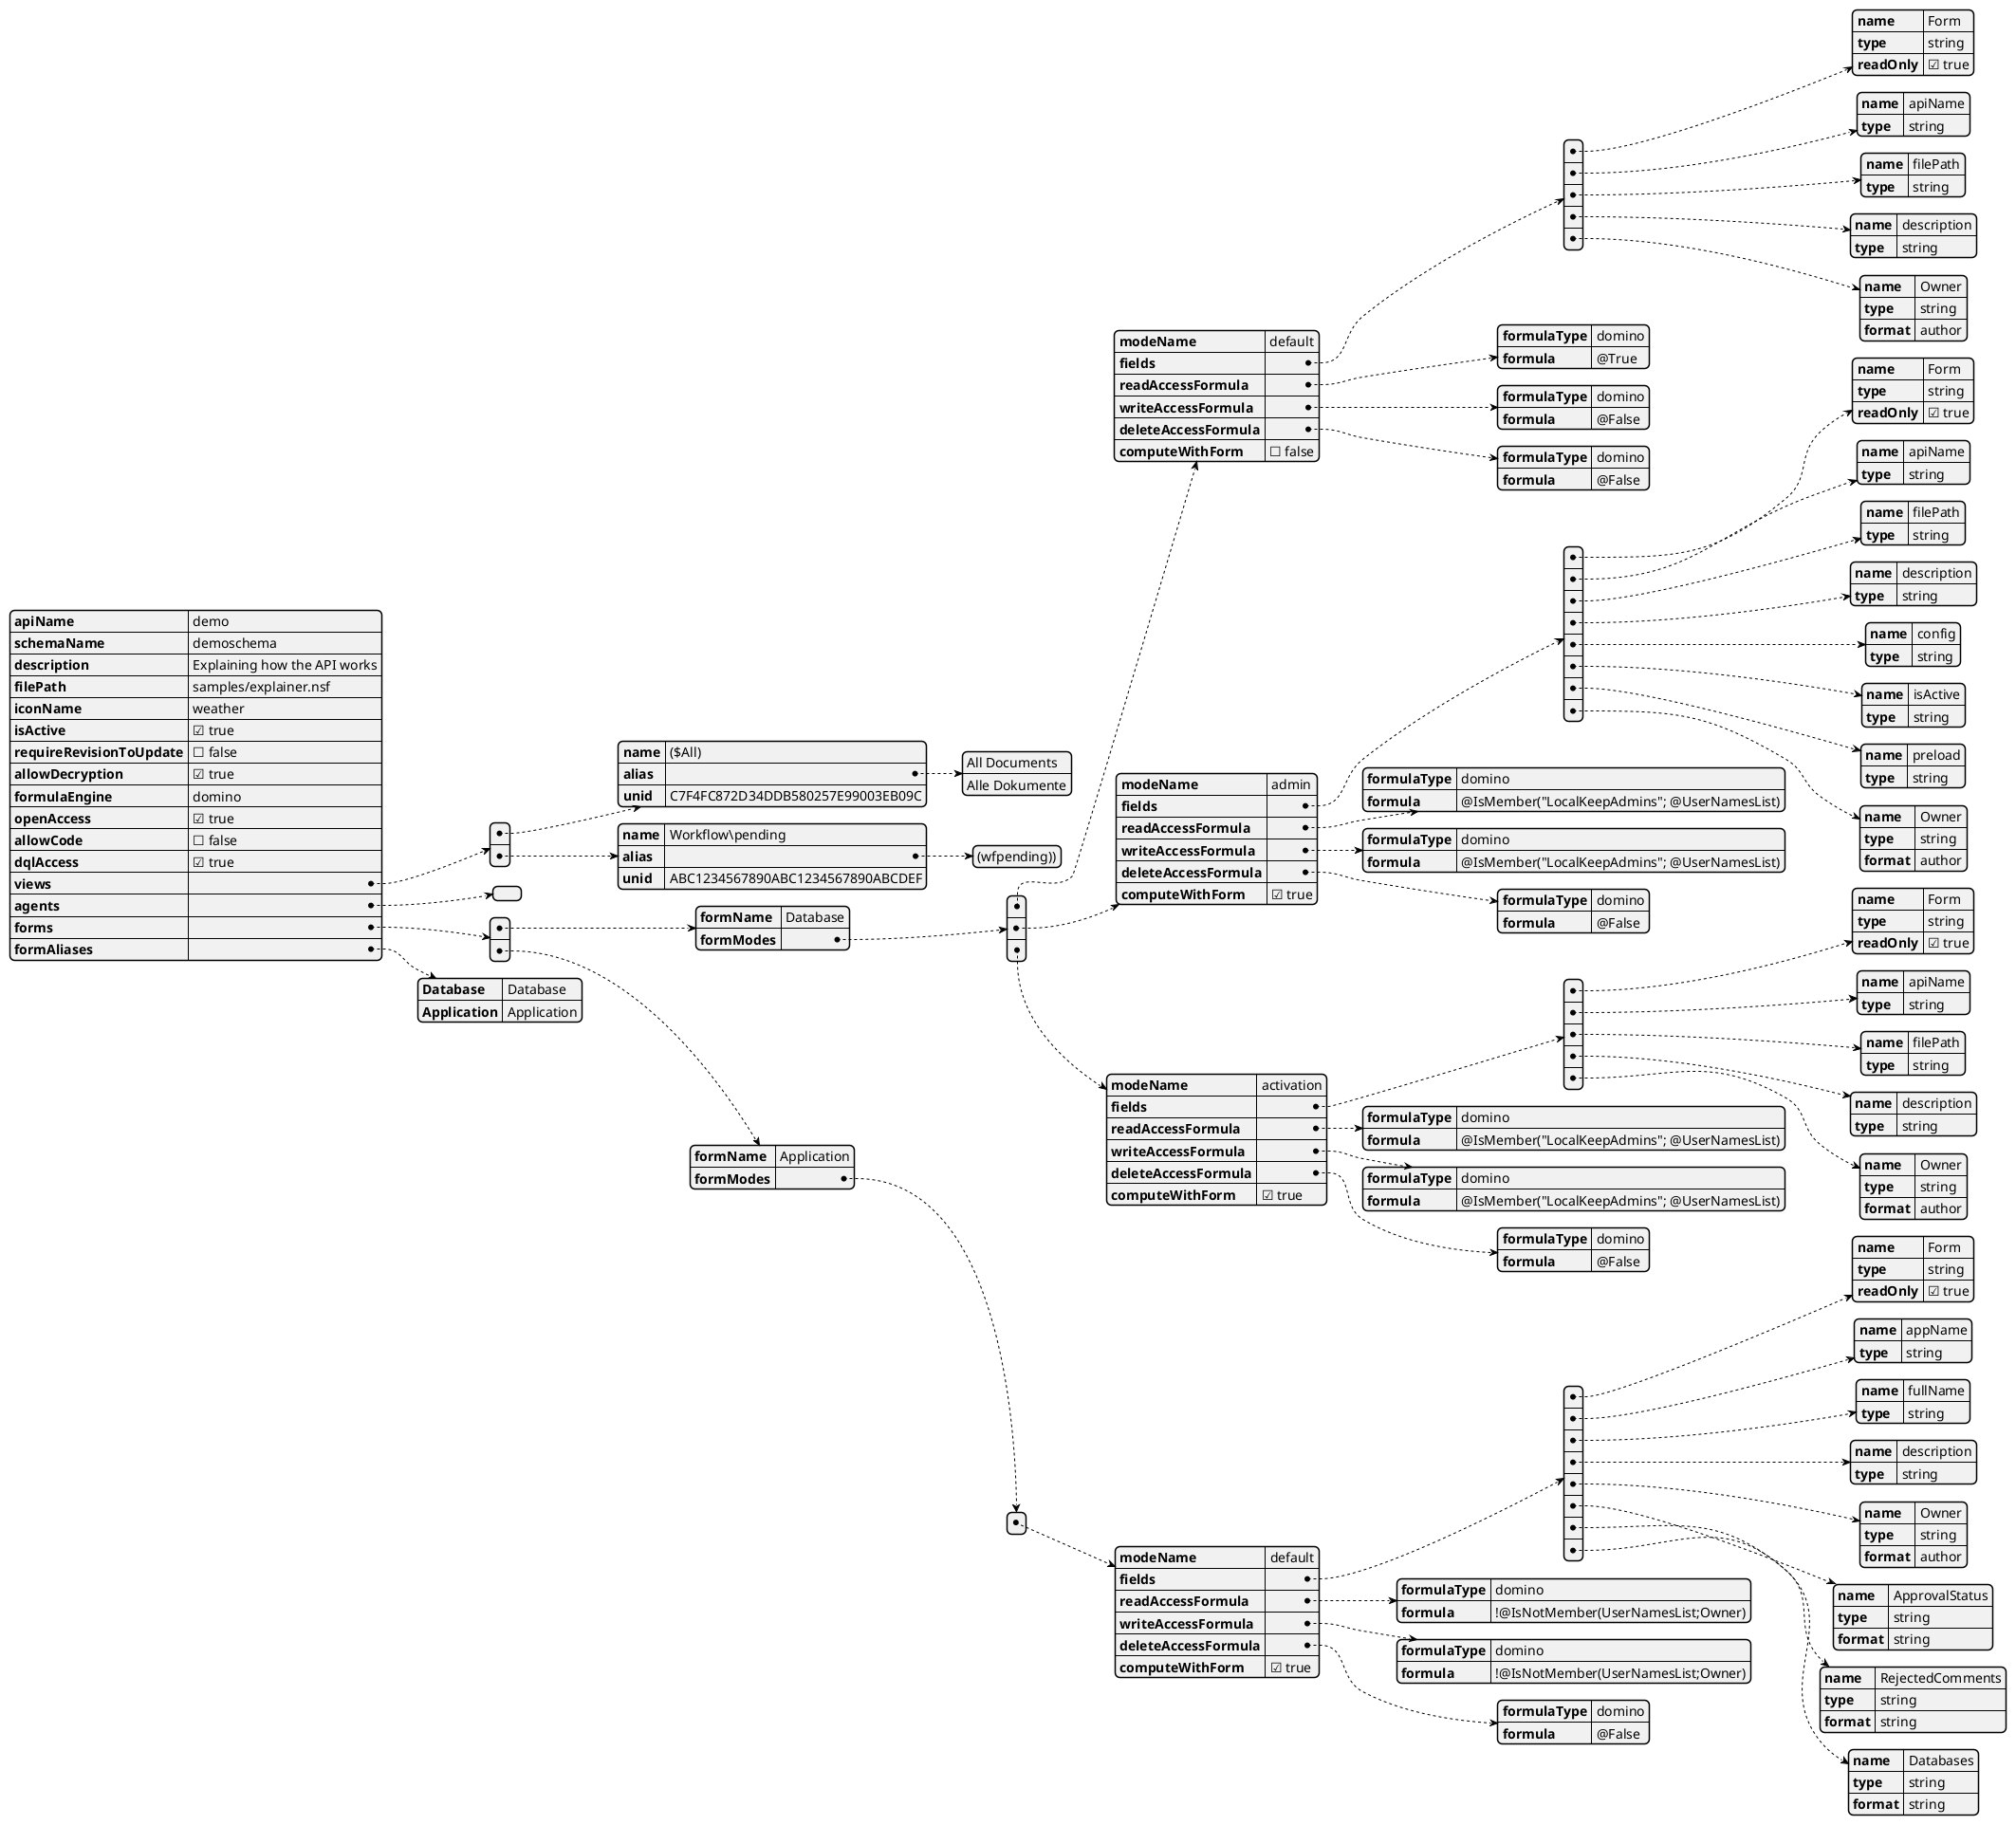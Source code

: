 @startjson SchemaComplete
{
	"apiName": "demo",
	"schemaName": "demoschema",
	"description": "Explaining how the API works",
	"filePath": "samples/explainer.nsf",
	"iconName": "weather",
	"isActive": true,
	"requireRevisionToUpdate": false,
    "allowDecryption": true,
    "formulaEngine": "domino",
	"openAccess": true,
	"allowCode": false,
	"dqlAccess": true,
	"views": [
        {
            "name": "($All)",
            "alias": [
                "All Documents",
                "Alle Dokumente"
            ],
            "unid": "C7F4FC872D34DDB580257E99003EB09C"
        },
        {
        	"name": "Workflow\\pending",
        	"alias": [
        		"(wfpending))"
        	],
        	"unid": "ABC1234567890ABC1234567890ABCDEF"
        }
    ],
	"agents": [],
	"forms": [
		{
			"formName": "Database",
			"formModes": [
				{
					"modeName": "default",
					"fields": [{
                            "name": "Form",
                            "type": "string",
                            "readOnly": true
                        },
                        {
                            "name": "apiName",
                            "type": "string"
                        },
                        {
                            "name": "filePath",
                            "type": "string"
                        },
                        {
                            "name": "description",
                            "type": "string"
                        },
                        {
                            "name": "Owner",
                            "type": "string",
                            "format": "author"
                        }
                    ],
                    "readAccessFormula": {
                        "formulaType": "domino",
                        "formula": "@True"
                    },
                    "writeAccessFormula": {
                        "formulaType": "domino",
                        "formula": "@False"
                    },
                    "deleteAccessFormula": {
                        "formulaType": "domino",
                        "formula": "@False"
                    },
					"computeWithForm": false
				},
				{
					"modeName": "admin",
					"fields": [{
                            "name": "Form",
                            "type": "string",
                            "readOnly": true
                        },
                        {
                            "name": "apiName",
                            "type": "string"
                        },
                        {
                            "name": "filePath",
                            "type": "string"
                        },
                        {
                            "name": "description",
                            "type": "string"
                        },
                        {
                            "name": "config",
                            "type": "string"
                        },
                        {
                            "name": "isActive",
                            "type": "string"
                        },
                        {
                            "name": "preload",
                            "type": "string"
                        },
                        {
                            "name": "Owner",
                            "type": "string",
                            "format": "author"
                        }
                    ],
                    "readAccessFormula": {
                        "formulaType": "domino",
                        "formula": "@IsMember(\"LocalKeepAdmins\"; @UserNamesList)"
                    },
                    "writeAccessFormula": {
                        "formulaType": "domino",
                        "formula": "@IsMember(\"LocalKeepAdmins\"; @UserNamesList)"
                    },
                    "deleteAccessFormula": {
                        "formulaType": "domino",
                        "formula": "@False"
                    },
					"computeWithForm": true
				},
				{
					"modeName": "activation",
					"fields": [{
                            "name": "Form",
                            "type": "string",
                            "readOnly": true
                        },
                        {
                            "name": "apiName",
                            "type": "string"
                        },
                        {
                            "name": "filePath",
                            "type": "string"
                        },
                        {
                            "name": "description",
                            "type": "string"
                        },
                        {
                            "name": "Owner",
                            "type": "string",
                            "format": "author"
                        }
                    ],
					"readAccessFormula": {
                        "formulaType": "domino",
                        "formula": "@IsMember(\"LocalKeepAdmins\"; @UserNamesList)"
                    },
                    "writeAccessFormula": {
                        "formulaType": "domino",
                        "formula": "@IsMember(\"LocalKeepAdmins\"; @UserNamesList)"
                    },
                    "deleteAccessFormula": {
                        "formulaType": "domino",
                        "formula": "@False"
                    },
					"computeWithForm": true
				}
			]
		},
		{
			"formName": "Application",
			"formModes": [
				{
					"modeName": "default",
					"fields": [{
                            "name": "Form",
                            "type": "string",
                            "readOnly": true
                        },
                        {
                            "name": "appName",
                            "type": "string"
                        },
                        {
                            "name": "fullName",
                            "type": "string"
                        },
                        {
                            "name": "description",
                            "type": "string"
                        },
                        {
                            "name": "Owner",
                            "type": "string",
                            "format": "author"
                        },
                        {
                            "name": "ApprovalStatus",
                            "type": "string",
                            "format": "string"
                        },
                        {
                            "name": "RejectedComments",
                            "type": "string",
                            "format": "string"
                        },
                        {
                            "name": "Databases",
                            "type": "string",
                            "format": "string"
                        }
                    ],
					"readAccessFormula": {
                        "formulaType": "domino",
                        "formula": "!@IsNotMember(UserNamesList;Owner)"
                    },
                    "writeAccessFormula": {
                        "formulaType": "domino",
                        "formula": "!@IsNotMember(UserNamesList;Owner)"
                    },
                    "deleteAccessFormula": {
                        "formulaType": "domino",
                        "formula": "@False"
                    },
					"computeWithForm": true
				}
			]
		}
	],
	"formAliases": {
        "Database": "Database",
        "Application": "Application"
    }
}
@endjson